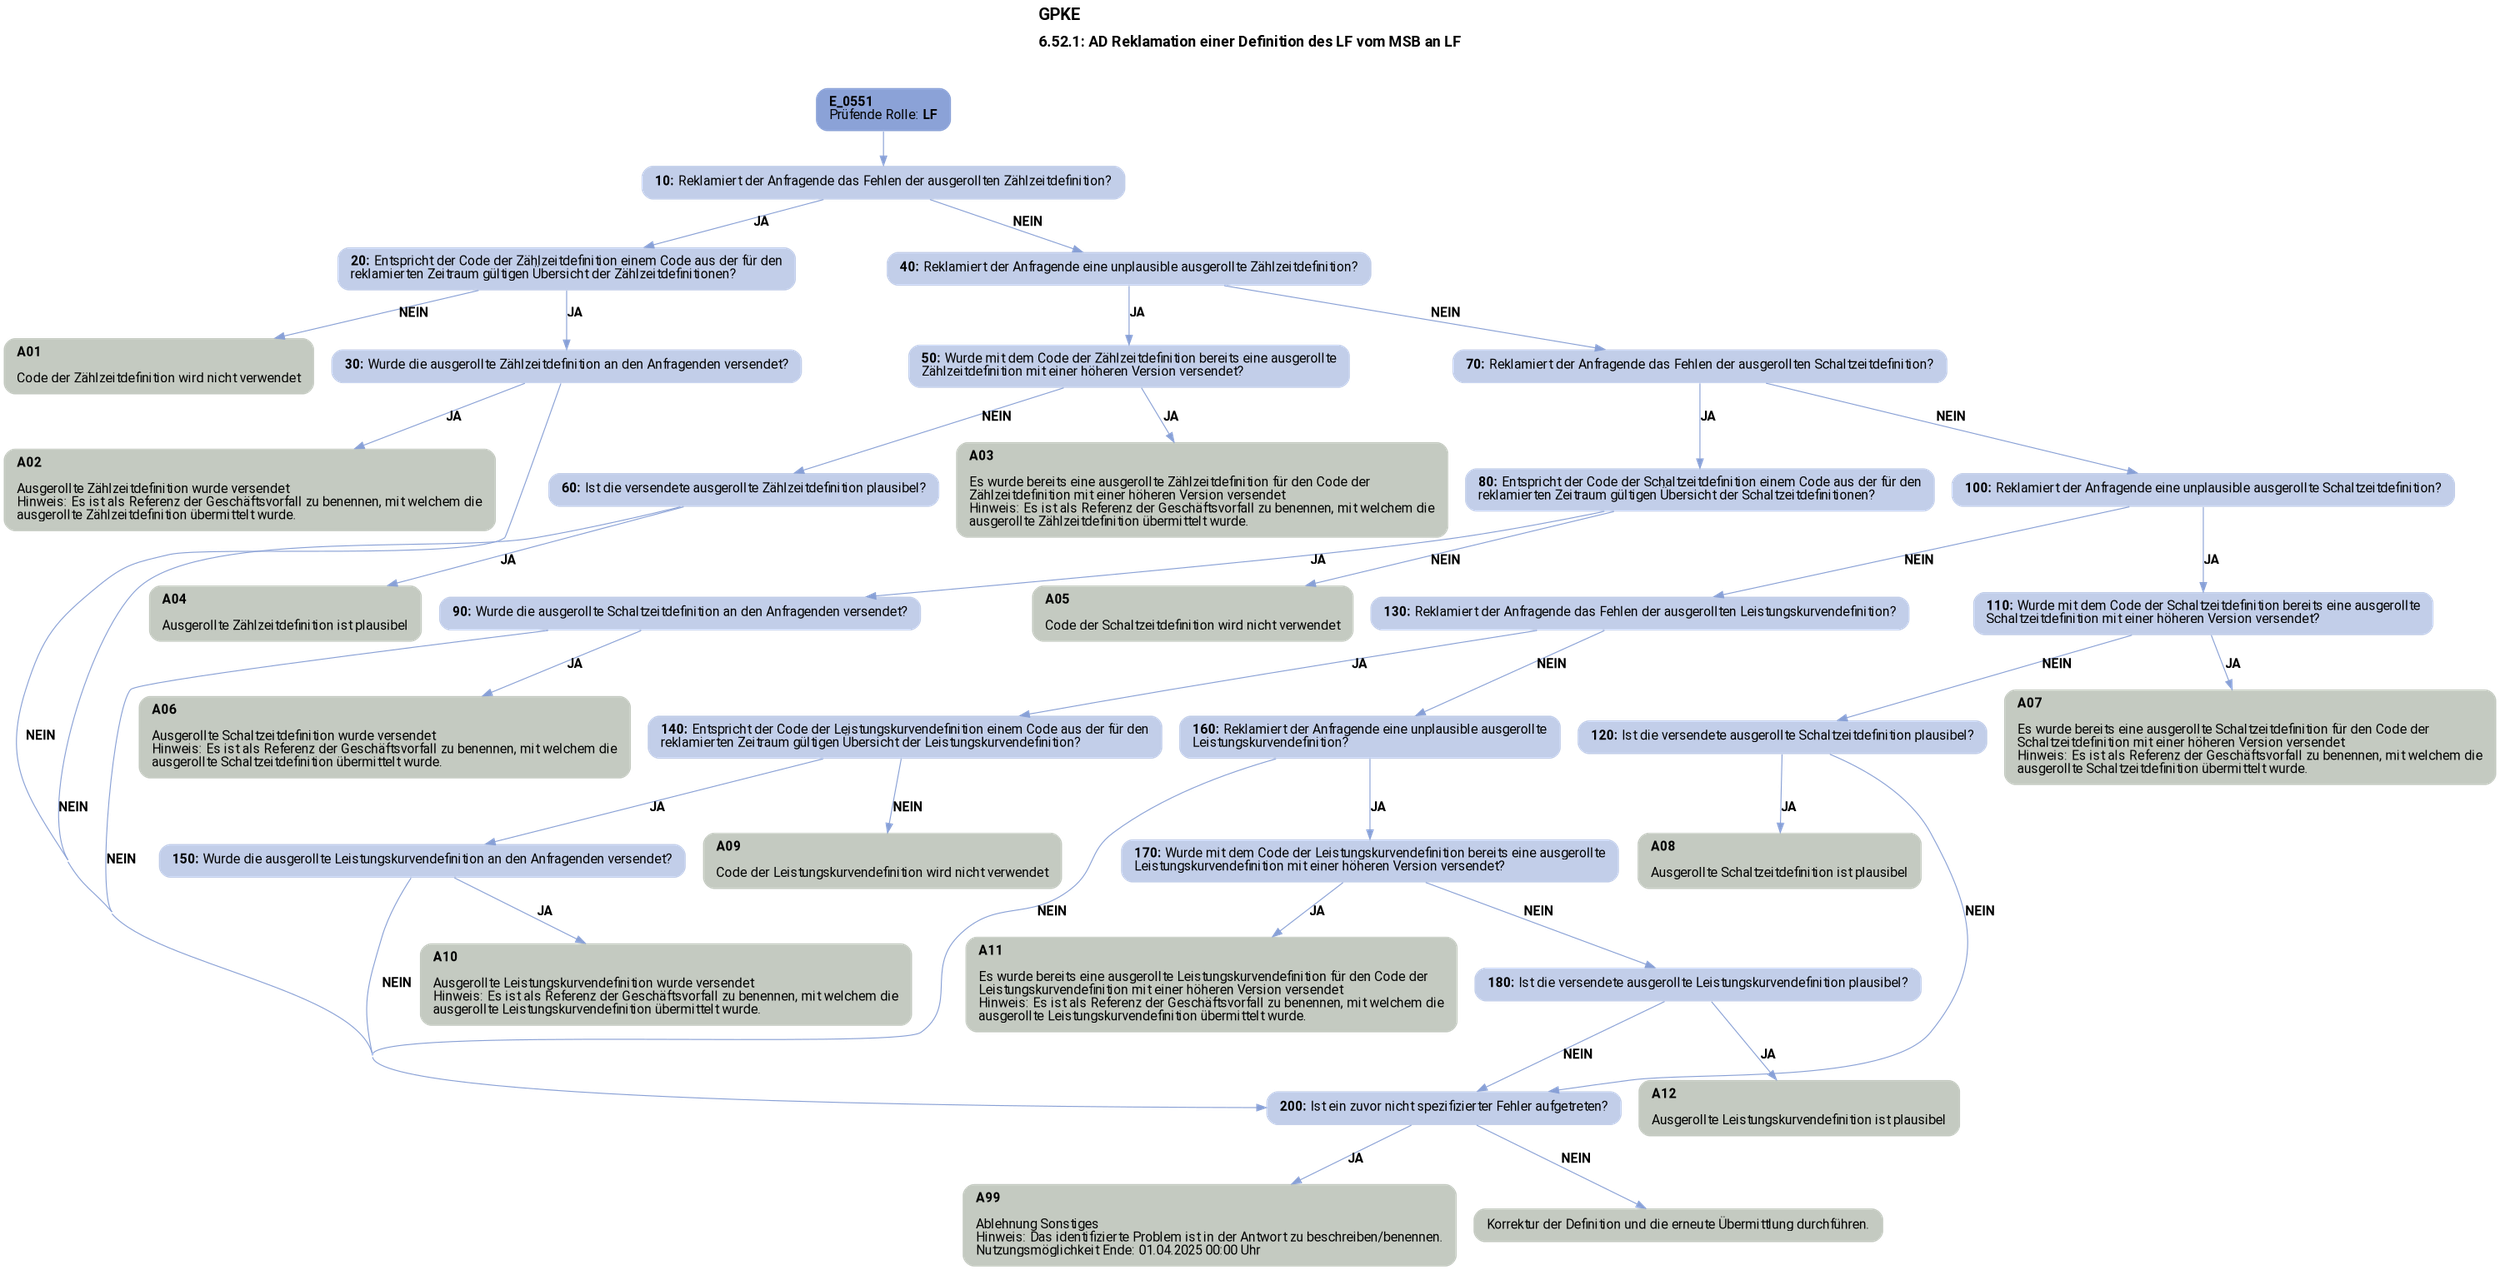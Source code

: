 digraph D {
    labelloc="t";
    label=<<B><FONT POINT-SIZE="18">GPKE</FONT></B><BR align="left"/><BR/><B><FONT POINT-SIZE="16">6.52.1: AD Reklamation einer Definition des LF vom MSB an LF</FONT></B><BR align="left"/><BR/><BR/><BR/>>;
    ratio="compress";
    concentrate=true;
    pack=true;
    rankdir=TB;
    packmode="array";
    size="20,20";
    fontsize=12;
    "Start" [margin="0.2,0.12", shape=box, style="filled,rounded", penwidth=0.0, fillcolor="#8ba2d7", label=<<B>E_0551</B><BR align="left"/><FONT>Prüfende Rolle: <B>LF</B></FONT><BR align="center"/>>, fontname="Roboto, sans-serif"];
    "10" [margin="0.2,0.12", shape=box, style="filled,rounded", penwidth=0.0, fillcolor="#c2cee9", label=<<B>10: </B>Reklamiert der Anfragende das Fehlen der ausgerollten Zählzeitdefinition?<BR align="left"/>>, fontname="Roboto, sans-serif"];
    "20" [margin="0.2,0.12", shape=box, style="filled,rounded", penwidth=0.0, fillcolor="#c2cee9", label=<<B>20: </B>Entspricht der Code der Zählzeitdefinition einem Code aus der für den<BR align="left"/>reklamierten Zeitraum gültigen Übersicht der Zählzeitdefinitionen?<BR align="left"/>>, fontname="Roboto, sans-serif"];
    "A01" [margin="0.2,0.12", shape=box, style="filled,rounded", penwidth=0.0, fillcolor="#c4cac1", label=<<B>A01</B><BR align="left"/><BR align="left"/><FONT>Code der Zählzeitdefinition wird nicht verwendet<BR align="left"/></FONT>>, fontname="Roboto, sans-serif"];
    "30" [margin="0.2,0.12", shape=box, style="filled,rounded", penwidth=0.0, fillcolor="#c2cee9", label=<<B>30: </B>Wurde die ausgerollte Zählzeitdefinition an den Anfragenden versendet?<BR align="left"/>>, fontname="Roboto, sans-serif"];
    "A02" [margin="0.2,0.12", shape=box, style="filled,rounded", penwidth=0.0, fillcolor="#c4cac1", label=<<B>A02</B><BR align="left"/><BR align="left"/><FONT>Ausgerollte Zählzeitdefinition wurde versendet<BR align="left"/>Hinweis: Es ist als Referenz der Geschäftsvorfall zu benennen, mit welchem die<BR align="left"/>ausgerollte Zählzeitdefinition übermittelt wurde.<BR align="left"/></FONT>>, fontname="Roboto, sans-serif"];
    "40" [margin="0.2,0.12", shape=box, style="filled,rounded", penwidth=0.0, fillcolor="#c2cee9", label=<<B>40: </B>Reklamiert der Anfragende eine unplausible ausgerollte Zählzeitdefinition?<BR align="left"/>>, fontname="Roboto, sans-serif"];
    "50" [margin="0.2,0.12", shape=box, style="filled,rounded", penwidth=0.0, fillcolor="#c2cee9", label=<<B>50: </B>Wurde mit dem Code der Zählzeitdefinition bereits eine ausgerollte<BR align="left"/>Zählzeitdefinition mit einer höheren Version versendet?<BR align="left"/>>, fontname="Roboto, sans-serif"];
    "A03" [margin="0.2,0.12", shape=box, style="filled,rounded", penwidth=0.0, fillcolor="#c4cac1", label=<<B>A03</B><BR align="left"/><BR align="left"/><FONT>Es wurde bereits eine ausgerollte Zählzeitdefinition für den Code der<BR align="left"/>Zählzeitdefinition mit einer höheren Version versendet<BR align="left"/>Hinweis: Es ist als Referenz der Geschäftsvorfall zu benennen, mit welchem die<BR align="left"/>ausgerollte Zählzeitdefinition übermittelt wurde.<BR align="left"/></FONT>>, fontname="Roboto, sans-serif"];
    "60" [margin="0.2,0.12", shape=box, style="filled,rounded", penwidth=0.0, fillcolor="#c2cee9", label=<<B>60: </B>Ist die versendete ausgerollte Zählzeitdefinition plausibel?<BR align="left"/>>, fontname="Roboto, sans-serif"];
    "A04" [margin="0.2,0.12", shape=box, style="filled,rounded", penwidth=0.0, fillcolor="#c4cac1", label=<<B>A04</B><BR align="left"/><BR align="left"/><FONT>Ausgerollte Zählzeitdefinition ist plausibel<BR align="left"/></FONT>>, fontname="Roboto, sans-serif"];
    "70" [margin="0.2,0.12", shape=box, style="filled,rounded", penwidth=0.0, fillcolor="#c2cee9", label=<<B>70: </B>Reklamiert der Anfragende das Fehlen der ausgerollten Schaltzeitdefinition?<BR align="left"/>>, fontname="Roboto, sans-serif"];
    "80" [margin="0.2,0.12", shape=box, style="filled,rounded", penwidth=0.0, fillcolor="#c2cee9", label=<<B>80: </B>Entspricht der Code der Schaltzeitdefinition einem Code aus der für den<BR align="left"/>reklamierten Zeitraum gültigen Übersicht der Schaltzeitdefinitionen?<BR align="left"/>>, fontname="Roboto, sans-serif"];
    "A05" [margin="0.2,0.12", shape=box, style="filled,rounded", penwidth=0.0, fillcolor="#c4cac1", label=<<B>A05</B><BR align="left"/><BR align="left"/><FONT>Code der Schaltzeitdefinition wird nicht verwendet<BR align="left"/></FONT>>, fontname="Roboto, sans-serif"];
    "90" [margin="0.2,0.12", shape=box, style="filled,rounded", penwidth=0.0, fillcolor="#c2cee9", label=<<B>90: </B>Wurde die ausgerollte Schaltzeitdefinition an den Anfragenden versendet?<BR align="left"/>>, fontname="Roboto, sans-serif"];
    "A06" [margin="0.2,0.12", shape=box, style="filled,rounded", penwidth=0.0, fillcolor="#c4cac1", label=<<B>A06</B><BR align="left"/><BR align="left"/><FONT>Ausgerollte Schaltzeitdefinition wurde versendet<BR align="left"/>Hinweis: Es ist als Referenz der Geschäftsvorfall zu benennen, mit welchem die<BR align="left"/>ausgerollte Schaltzeitdefinition übermittelt wurde.<BR align="left"/></FONT>>, fontname="Roboto, sans-serif"];
    "100" [margin="0.2,0.12", shape=box, style="filled,rounded", penwidth=0.0, fillcolor="#c2cee9", label=<<B>100: </B>Reklamiert der Anfragende eine unplausible ausgerollte Schaltzeitdefinition?<BR align="left"/>>, fontname="Roboto, sans-serif"];
    "110" [margin="0.2,0.12", shape=box, style="filled,rounded", penwidth=0.0, fillcolor="#c2cee9", label=<<B>110: </B>Wurde mit dem Code der Schaltzeitdefinition bereits eine ausgerollte<BR align="left"/>Schaltzeitdefinition mit einer höheren Version versendet?<BR align="left"/>>, fontname="Roboto, sans-serif"];
    "A07" [margin="0.2,0.12", shape=box, style="filled,rounded", penwidth=0.0, fillcolor="#c4cac1", label=<<B>A07</B><BR align="left"/><BR align="left"/><FONT>Es wurde bereits eine ausgerollte Schaltzeitdefinition für den Code der<BR align="left"/>Schaltzeitdefinition mit einer höheren Version versendet<BR align="left"/>Hinweis: Es ist als Referenz der Geschäftsvorfall zu benennen, mit welchem die<BR align="left"/>ausgerollte Schaltzeitdefinition übermittelt wurde.<BR align="left"/></FONT>>, fontname="Roboto, sans-serif"];
    "120" [margin="0.2,0.12", shape=box, style="filled,rounded", penwidth=0.0, fillcolor="#c2cee9", label=<<B>120: </B>Ist die versendete ausgerollte Schaltzeitdefinition plausibel?<BR align="left"/>>, fontname="Roboto, sans-serif"];
    "A08" [margin="0.2,0.12", shape=box, style="filled,rounded", penwidth=0.0, fillcolor="#c4cac1", label=<<B>A08</B><BR align="left"/><BR align="left"/><FONT>Ausgerollte Schaltzeitdefinition ist plausibel<BR align="left"/></FONT>>, fontname="Roboto, sans-serif"];
    "130" [margin="0.2,0.12", shape=box, style="filled,rounded", penwidth=0.0, fillcolor="#c2cee9", label=<<B>130: </B>Reklamiert der Anfragende das Fehlen der ausgerollten Leistungskurvendefinition?<BR align="left"/>>, fontname="Roboto, sans-serif"];
    "140" [margin="0.2,0.12", shape=box, style="filled,rounded", penwidth=0.0, fillcolor="#c2cee9", label=<<B>140: </B>Entspricht der Code der Leistungskurvendefinition einem Code aus der für den<BR align="left"/>reklamierten Zeitraum gültigen Übersicht der Leistungskurvendefinition?<BR align="left"/>>, fontname="Roboto, sans-serif"];
    "A09" [margin="0.2,0.12", shape=box, style="filled,rounded", penwidth=0.0, fillcolor="#c4cac1", label=<<B>A09</B><BR align="left"/><BR align="left"/><FONT>Code der Leistungskurvendefinition wird nicht verwendet<BR align="left"/></FONT>>, fontname="Roboto, sans-serif"];
    "150" [margin="0.2,0.12", shape=box, style="filled,rounded", penwidth=0.0, fillcolor="#c2cee9", label=<<B>150: </B>Wurde die ausgerollte Leistungskurvendefinition an den Anfragenden versendet?<BR align="left"/>>, fontname="Roboto, sans-serif"];
    "A10" [margin="0.2,0.12", shape=box, style="filled,rounded", penwidth=0.0, fillcolor="#c4cac1", label=<<B>A10</B><BR align="left"/><BR align="left"/><FONT>Ausgerollte Leistungskurvendefinition wurde versendet<BR align="left"/>Hinweis: Es ist als Referenz der Geschäftsvorfall zu benennen, mit welchem die<BR align="left"/>ausgerollte Leistungskurvendefinition übermittelt wurde.<BR align="left"/></FONT>>, fontname="Roboto, sans-serif"];
    "160" [margin="0.2,0.12", shape=box, style="filled,rounded", penwidth=0.0, fillcolor="#c2cee9", label=<<B>160: </B>Reklamiert der Anfragende eine unplausible ausgerollte<BR align="left"/>Leistungskurvendefinition?<BR align="left"/>>, fontname="Roboto, sans-serif"];
    "170" [margin="0.2,0.12", shape=box, style="filled,rounded", penwidth=0.0, fillcolor="#c2cee9", label=<<B>170: </B>Wurde mit dem Code der Leistungskurvendefinition bereits eine ausgerollte<BR align="left"/>Leistungskurvendefinition mit einer höheren Version versendet?<BR align="left"/>>, fontname="Roboto, sans-serif"];
    "A11" [margin="0.2,0.12", shape=box, style="filled,rounded", penwidth=0.0, fillcolor="#c4cac1", label=<<B>A11</B><BR align="left"/><BR align="left"/><FONT>Es wurde bereits eine ausgerollte Leistungskurvendefinition für den Code der<BR align="left"/>Leistungskurvendefinition mit einer höheren Version versendet<BR align="left"/>Hinweis: Es ist als Referenz der Geschäftsvorfall zu benennen, mit welchem die<BR align="left"/>ausgerollte Leistungskurvendefinition übermittelt wurde.<BR align="left"/></FONT>>, fontname="Roboto, sans-serif"];
    "180" [margin="0.2,0.12", shape=box, style="filled,rounded", penwidth=0.0, fillcolor="#c2cee9", label=<<B>180: </B>Ist die versendete ausgerollte Leistungskurvendefinition plausibel?<BR align="left"/>>, fontname="Roboto, sans-serif"];
    "A12" [margin="0.2,0.12", shape=box, style="filled,rounded", penwidth=0.0, fillcolor="#c4cac1", label=<<B>A12</B><BR align="left"/><BR align="left"/><FONT>Ausgerollte Leistungskurvendefinition ist plausibel<BR align="left"/></FONT>>, fontname="Roboto, sans-serif"];
    "200" [margin="0.2,0.12", shape=box, style="filled,rounded", penwidth=0.0, fillcolor="#c2cee9", label=<<B>200: </B>Ist ein zuvor nicht spezifizierter Fehler aufgetreten?<BR align="left"/>>, fontname="Roboto, sans-serif"];
    "A99" [margin="0.2,0.12", shape=box, style="filled,rounded", penwidth=0.0, fillcolor="#c4cac1", label=<<B>A99</B><BR align="left"/><BR align="left"/><FONT>Ablehnung Sonstiges<BR align="left"/>Hinweis: Das identifizierte Problem ist in der Antwort zu beschreiben/benennen.<BR align="left"/>Nutzungsmöglichkeit Ende: 01.04.2025 00:00 Uhr<BR align="left"/></FONT>>, fontname="Roboto, sans-serif"];
    "Korrektur der Definition und die erneute Übermittlung durchführen." [margin="0.2,0.12", shape=box, style="filled,rounded", penwidth=0.0, fillcolor="#c4cac1", label=<<FONT>Korrektur der Definition und die erneute Übermittlung durchführen.<BR align="left"/></FONT>>, fontname="Roboto, sans-serif"];

    "Start" -> "10" [color="#88a0d6"];
    "10" -> "20" [label=<<B>JA</B>>, color="#88a0d6", fontname="Roboto, sans-serif"];
    "10" -> "40" [label=<<B>NEIN</B>>, color="#88a0d6", fontname="Roboto, sans-serif"];
    "20" -> "A01" [label=<<B>NEIN</B>>, color="#88a0d6", fontname="Roboto, sans-serif"];
    "20" -> "30" [label=<<B>JA</B>>, color="#88a0d6", fontname="Roboto, sans-serif"];
    "30" -> "A02" [label=<<B>JA</B>>, color="#88a0d6", fontname="Roboto, sans-serif"];
    "30" -> "200" [label=<<B>NEIN</B>>, color="#88a0d6", fontname="Roboto, sans-serif"];
    "40" -> "50" [label=<<B>JA</B>>, color="#88a0d6", fontname="Roboto, sans-serif"];
    "40" -> "70" [label=<<B>NEIN</B>>, color="#88a0d6", fontname="Roboto, sans-serif"];
    "50" -> "A03" [label=<<B>JA</B>>, color="#88a0d6", fontname="Roboto, sans-serif"];
    "50" -> "60" [label=<<B>NEIN</B>>, color="#88a0d6", fontname="Roboto, sans-serif"];
    "60" -> "A04" [label=<<B>JA</B>>, color="#88a0d6", fontname="Roboto, sans-serif"];
    "60" -> "200" [label=<<B>NEIN</B>>, color="#88a0d6", fontname="Roboto, sans-serif"];
    "70" -> "80" [label=<<B>JA</B>>, color="#88a0d6", fontname="Roboto, sans-serif"];
    "70" -> "100" [label=<<B>NEIN</B>>, color="#88a0d6", fontname="Roboto, sans-serif"];
    "80" -> "A05" [label=<<B>NEIN</B>>, color="#88a0d6", fontname="Roboto, sans-serif"];
    "80" -> "90" [label=<<B>JA</B>>, color="#88a0d6", fontname="Roboto, sans-serif"];
    "90" -> "A06" [label=<<B>JA</B>>, color="#88a0d6", fontname="Roboto, sans-serif"];
    "90" -> "200" [label=<<B>NEIN</B>>, color="#88a0d6", fontname="Roboto, sans-serif"];
    "100" -> "110" [label=<<B>JA</B>>, color="#88a0d6", fontname="Roboto, sans-serif"];
    "100" -> "130" [label=<<B>NEIN</B>>, color="#88a0d6", fontname="Roboto, sans-serif"];
    "110" -> "A07" [label=<<B>JA</B>>, color="#88a0d6", fontname="Roboto, sans-serif"];
    "110" -> "120" [label=<<B>NEIN</B>>, color="#88a0d6", fontname="Roboto, sans-serif"];
    "120" -> "A08" [label=<<B>JA</B>>, color="#88a0d6", fontname="Roboto, sans-serif"];
    "120" -> "200" [label=<<B>NEIN</B>>, color="#88a0d6", fontname="Roboto, sans-serif"];
    "130" -> "140" [label=<<B>JA</B>>, color="#88a0d6", fontname="Roboto, sans-serif"];
    "130" -> "160" [label=<<B>NEIN</B>>, color="#88a0d6", fontname="Roboto, sans-serif"];
    "140" -> "A09" [label=<<B>NEIN</B>>, color="#88a0d6", fontname="Roboto, sans-serif"];
    "140" -> "150" [label=<<B>JA</B>>, color="#88a0d6", fontname="Roboto, sans-serif"];
    "150" -> "A10" [label=<<B>JA</B>>, color="#88a0d6", fontname="Roboto, sans-serif"];
    "150" -> "200" [label=<<B>NEIN</B>>, color="#88a0d6", fontname="Roboto, sans-serif"];
    "160" -> "170" [label=<<B>JA</B>>, color="#88a0d6", fontname="Roboto, sans-serif"];
    "160" -> "200" [label=<<B>NEIN</B>>, color="#88a0d6", fontname="Roboto, sans-serif"];
    "170" -> "A11" [label=<<B>JA</B>>, color="#88a0d6", fontname="Roboto, sans-serif"];
    "170" -> "180" [label=<<B>NEIN</B>>, color="#88a0d6", fontname="Roboto, sans-serif"];
    "180" -> "A12" [label=<<B>JA</B>>, color="#88a0d6", fontname="Roboto, sans-serif"];
    "180" -> "200" [label=<<B>NEIN</B>>, color="#88a0d6", fontname="Roboto, sans-serif"];
    "200" -> "A99" [label=<<B>JA</B>>, color="#88a0d6", fontname="Roboto, sans-serif"];
    "200" -> "Korrektur der Definition und die erneute Übermittlung durchführen." [label=<<B>NEIN</B>>, color="#88a0d6", fontname="Roboto, sans-serif"];

    bgcolor="transparent";
fontname="Roboto, sans-serif";
}